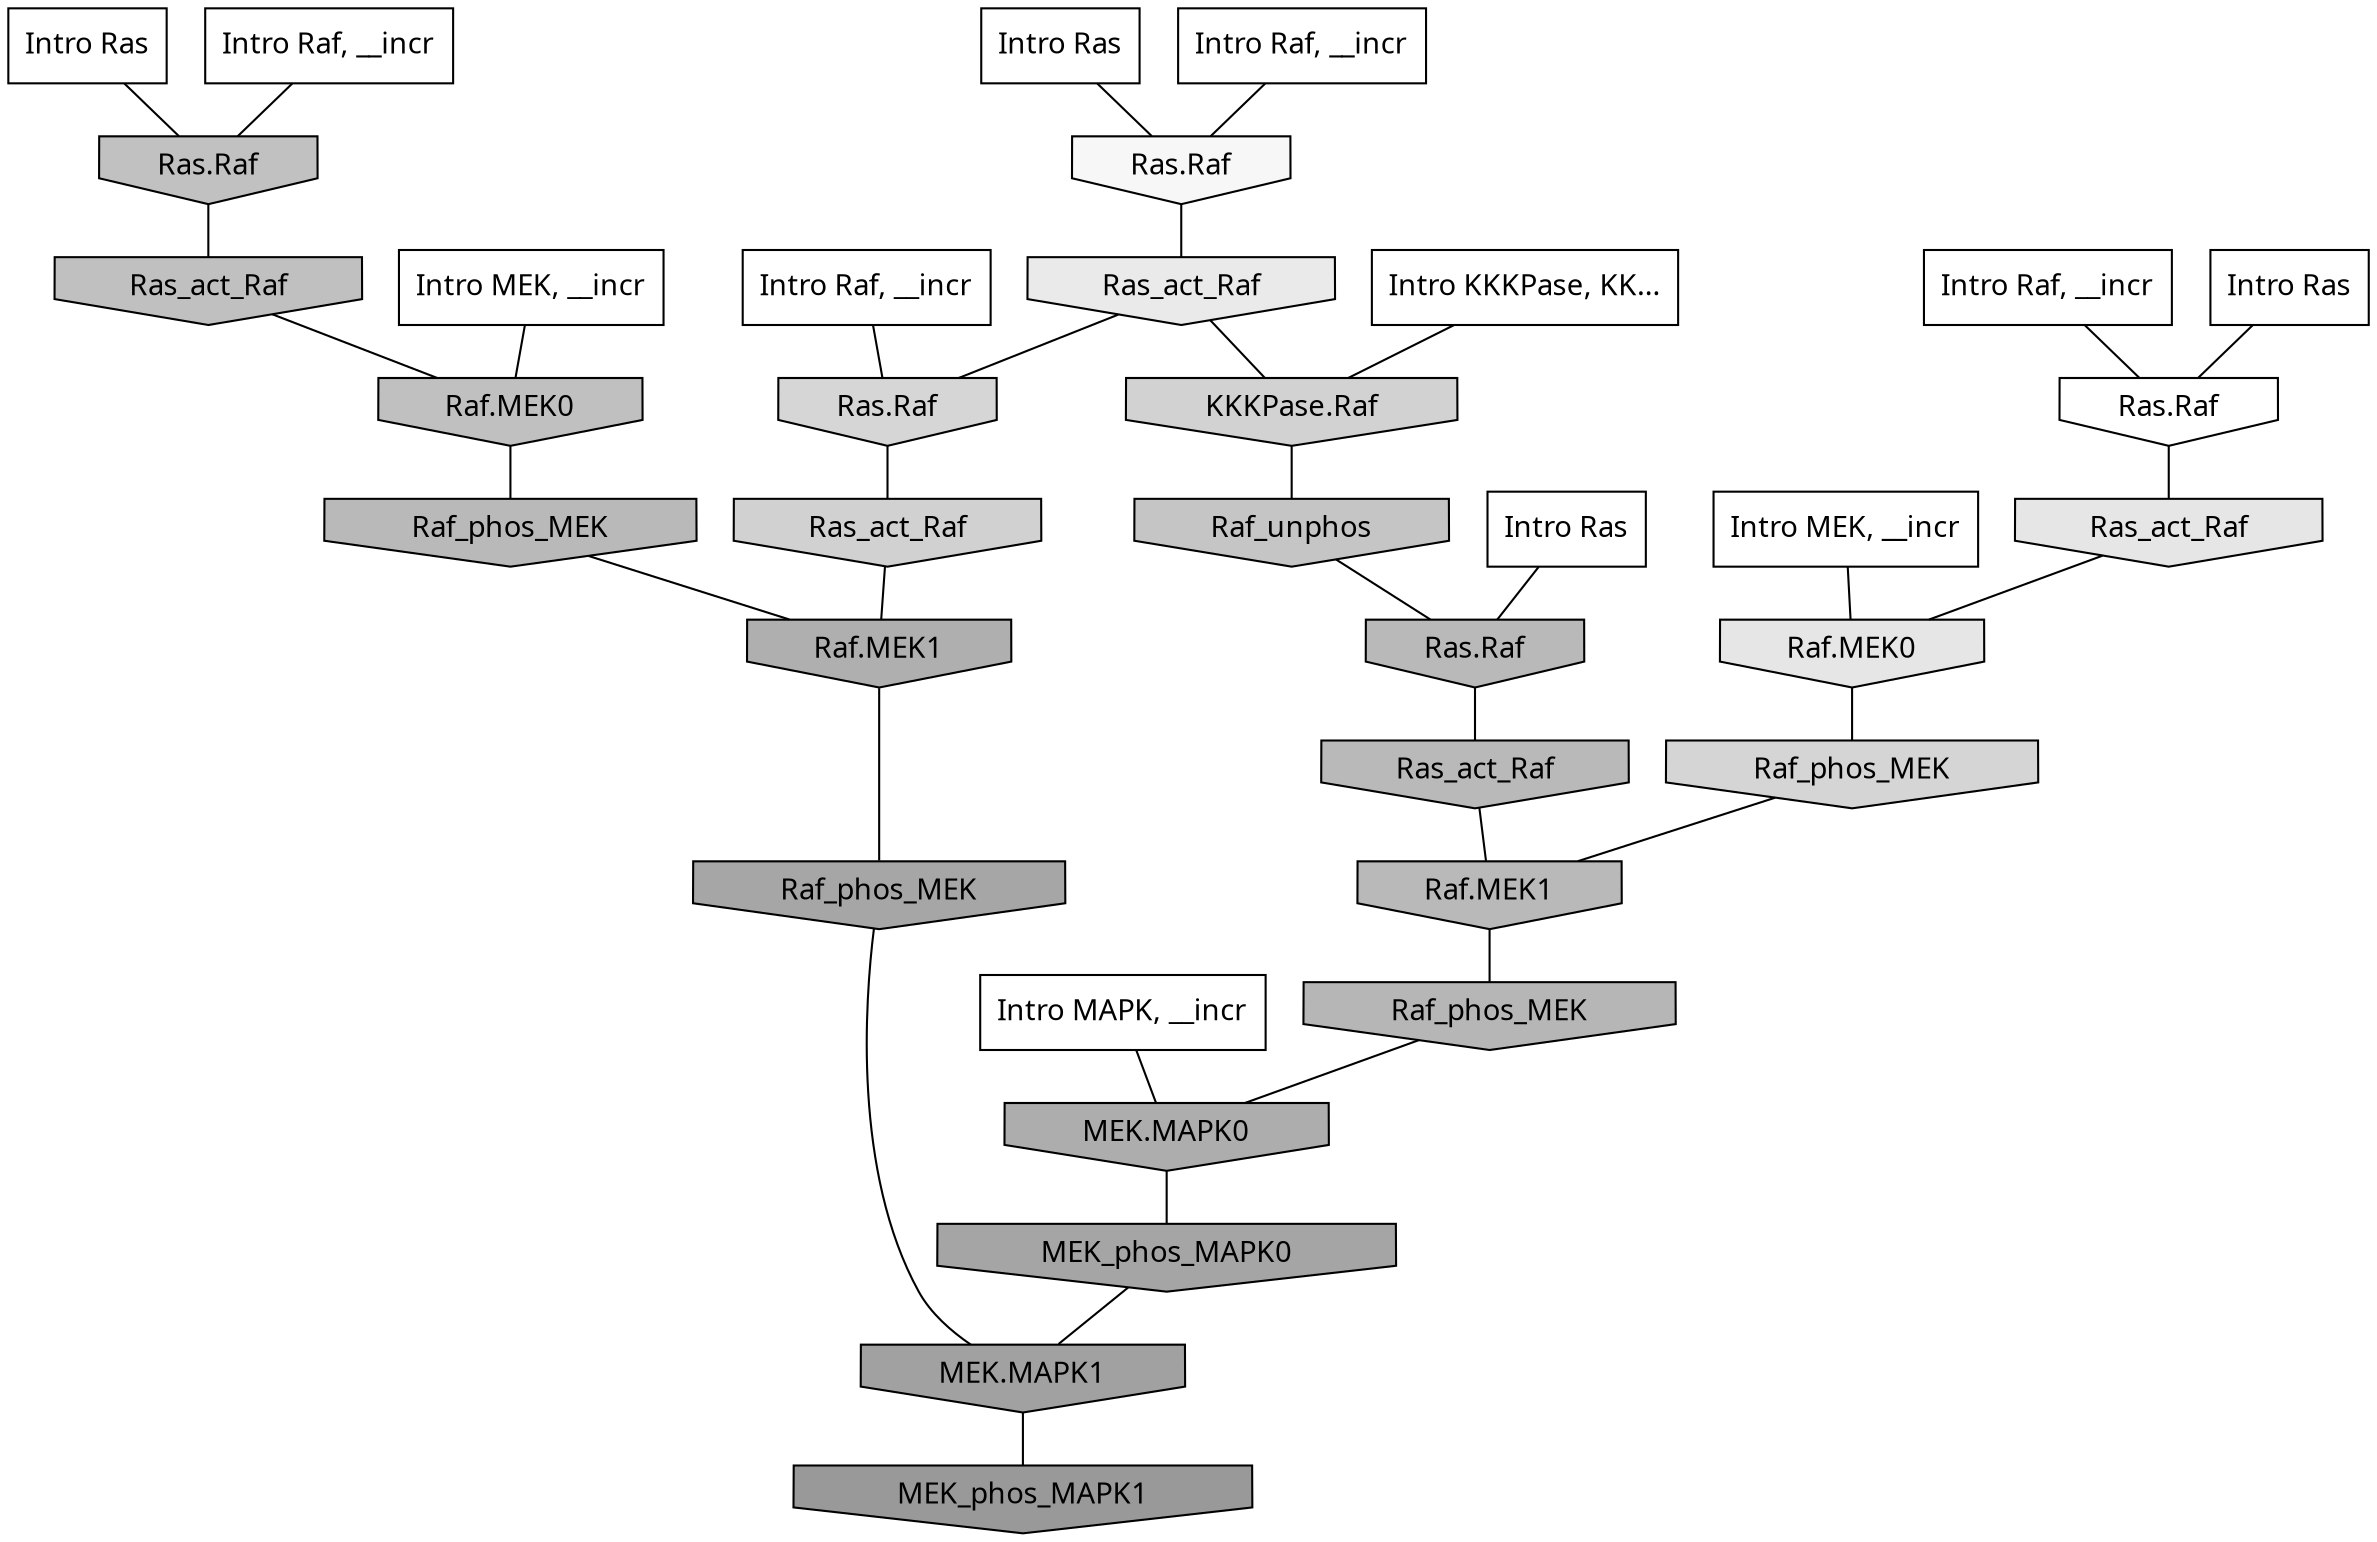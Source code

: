digraph G{
  rankdir="TB";
  ranksep=0.30;
  node [fontname="CMU Serif"];
  edge [fontname="CMU Serif"];
  
  17 [label="Intro Ras", shape=rectangle, style=filled, fillcolor="0.000 0.000 1.000"]
  
  32 [label="Intro Ras", shape=rectangle, style=filled, fillcolor="0.000 0.000 1.000"]
  
  86 [label="Intro Ras", shape=rectangle, style=filled, fillcolor="0.000 0.000 1.000"]
  
  92 [label="Intro Ras", shape=rectangle, style=filled, fillcolor="0.000 0.000 1.000"]
  
  494 [label="Intro Raf, __incr", shape=rectangle, style=filled, fillcolor="0.000 0.000 1.000"]
  
  667 [label="Intro Raf, __incr", shape=rectangle, style=filled, fillcolor="0.000 0.000 1.000"]
  
  853 [label="Intro Raf, __incr", shape=rectangle, style=filled, fillcolor="0.000 0.000 1.000"]
  
  1086 [label="Intro Raf, __incr", shape=rectangle, style=filled, fillcolor="0.000 0.000 1.000"]
  
  1536 [label="Intro MEK, __incr", shape=rectangle, style=filled, fillcolor="0.000 0.000 1.000"]
  
  1827 [label="Intro MEK, __incr", shape=rectangle, style=filled, fillcolor="0.000 0.000 1.000"]
  
  2196 [label="Intro MAPK, __incr", shape=rectangle, style=filled, fillcolor="0.000 0.000 1.000"]
  
  3131 [label="Intro KKKPase, KK...", shape=rectangle, style=filled, fillcolor="0.000 0.000 1.000"]
  
  3244 [label="Ras.Raf", shape=invhouse, style=filled, fillcolor="0.000 0.000 1.000"]
  
  3521 [label="Ras.Raf", shape=invhouse, style=filled, fillcolor="0.000 0.000 0.966"]
  
  4140 [label="Ras_act_Raf", shape=invhouse, style=filled, fillcolor="0.000 0.000 0.915"]
  
  4313 [label="Ras_act_Raf", shape=invhouse, style=filled, fillcolor="0.000 0.000 0.901"]
  
  4315 [label="Raf.MEK0", shape=invhouse, style=filled, fillcolor="0.000 0.000 0.901"]
  
  5418 [label="Ras.Raf", shape=invhouse, style=filled, fillcolor="0.000 0.000 0.836"]
  
  5444 [label="Raf_phos_MEK", shape=invhouse, style=filled, fillcolor="0.000 0.000 0.833"]
  
  5629 [label="KKKPase.Raf", shape=invhouse, style=filled, fillcolor="0.000 0.000 0.821"]
  
  5701 [label="Ras_act_Raf", shape=invhouse, style=filled, fillcolor="0.000 0.000 0.817"]
  
  6684 [label="Raf_unphos", shape=invhouse, style=filled, fillcolor="0.000 0.000 0.772"]
  
  7162 [label="Ras.Raf", shape=invhouse, style=filled, fillcolor="0.000 0.000 0.755"]
  
  7224 [label="Ras_act_Raf", shape=invhouse, style=filled, fillcolor="0.000 0.000 0.752"]
  
  7229 [label="Raf.MEK0", shape=invhouse, style=filled, fillcolor="0.000 0.000 0.752"]
  
  8051 [label="Ras.Raf", shape=invhouse, style=filled, fillcolor="0.000 0.000 0.726"]
  
  8083 [label="Ras_act_Raf", shape=invhouse, style=filled, fillcolor="0.000 0.000 0.725"]
  
  8088 [label="Raf.MEK1", shape=invhouse, style=filled, fillcolor="0.000 0.000 0.725"]
  
  8104 [label="Raf_phos_MEK", shape=invhouse, style=filled, fillcolor="0.000 0.000 0.725"]
  
  8565 [label="Raf_phos_MEK", shape=invhouse, style=filled, fillcolor="0.000 0.000 0.711"]
  
  9440 [label="Raf.MEK1", shape=invhouse, style=filled, fillcolor="0.000 0.000 0.686"]
  
  9967 [label="MEK.MAPK0", shape=invhouse, style=filled, fillcolor="0.000 0.000 0.676"]
  
  11085 [label="Raf_phos_MEK", shape=invhouse, style=filled, fillcolor="0.000 0.000 0.652"]
  
  11289 [label="MEK_phos_MAPK0", shape=invhouse, style=filled, fillcolor="0.000 0.000 0.648"]
  
  12195 [label="MEK.MAPK1", shape=invhouse, style=filled, fillcolor="0.000 0.000 0.632"]
  
  14264 [label="MEK_phos_MAPK1", shape=invhouse, style=filled, fillcolor="0.000 0.000 0.600"]
  
  
  12195 -> 14264 [dir=none, color="0.000 0.000 0.000"] 
  11289 -> 12195 [dir=none, color="0.000 0.000 0.000"] 
  11085 -> 12195 [dir=none, color="0.000 0.000 0.000"] 
  9967 -> 11289 [dir=none, color="0.000 0.000 0.000"] 
  9440 -> 11085 [dir=none, color="0.000 0.000 0.000"] 
  8565 -> 9967 [dir=none, color="0.000 0.000 0.000"] 
  8104 -> 9440 [dir=none, color="0.000 0.000 0.000"] 
  8088 -> 8565 [dir=none, color="0.000 0.000 0.000"] 
  8083 -> 8088 [dir=none, color="0.000 0.000 0.000"] 
  8051 -> 8083 [dir=none, color="0.000 0.000 0.000"] 
  7229 -> 8104 [dir=none, color="0.000 0.000 0.000"] 
  7224 -> 7229 [dir=none, color="0.000 0.000 0.000"] 
  7162 -> 7224 [dir=none, color="0.000 0.000 0.000"] 
  6684 -> 8051 [dir=none, color="0.000 0.000 0.000"] 
  5701 -> 9440 [dir=none, color="0.000 0.000 0.000"] 
  5629 -> 6684 [dir=none, color="0.000 0.000 0.000"] 
  5444 -> 8088 [dir=none, color="0.000 0.000 0.000"] 
  5418 -> 5701 [dir=none, color="0.000 0.000 0.000"] 
  4315 -> 5444 [dir=none, color="0.000 0.000 0.000"] 
  4313 -> 4315 [dir=none, color="0.000 0.000 0.000"] 
  4140 -> 5418 [dir=none, color="0.000 0.000 0.000"] 
  4140 -> 5629 [dir=none, color="0.000 0.000 0.000"] 
  3521 -> 4140 [dir=none, color="0.000 0.000 0.000"] 
  3244 -> 4313 [dir=none, color="0.000 0.000 0.000"] 
  3131 -> 5629 [dir=none, color="0.000 0.000 0.000"] 
  2196 -> 9967 [dir=none, color="0.000 0.000 0.000"] 
  1827 -> 4315 [dir=none, color="0.000 0.000 0.000"] 
  1536 -> 7229 [dir=none, color="0.000 0.000 0.000"] 
  1086 -> 3244 [dir=none, color="0.000 0.000 0.000"] 
  853 -> 3521 [dir=none, color="0.000 0.000 0.000"] 
  667 -> 5418 [dir=none, color="0.000 0.000 0.000"] 
  494 -> 7162 [dir=none, color="0.000 0.000 0.000"] 
  92 -> 7162 [dir=none, color="0.000 0.000 0.000"] 
  86 -> 3244 [dir=none, color="0.000 0.000 0.000"] 
  32 -> 3521 [dir=none, color="0.000 0.000 0.000"] 
  17 -> 8051 [dir=none, color="0.000 0.000 0.000"] 
  
  }
